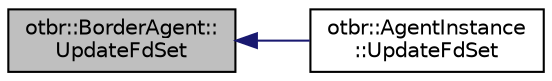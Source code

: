 digraph "otbr::BorderAgent::UpdateFdSet"
{
  edge [fontname="Helvetica",fontsize="10",labelfontname="Helvetica",labelfontsize="10"];
  node [fontname="Helvetica",fontsize="10",shape=record];
  rankdir="LR";
  Node8 [label="otbr::BorderAgent::\lUpdateFdSet",height=0.2,width=0.4,color="black", fillcolor="grey75", style="filled", fontcolor="black"];
  Node8 -> Node9 [dir="back",color="midnightblue",fontsize="10",style="solid",fontname="Helvetica"];
  Node9 [label="otbr::AgentInstance\l::UpdateFdSet",height=0.2,width=0.4,color="black", fillcolor="white", style="filled",URL="$d3/d79/classotbr_1_1AgentInstance.html#a219096bcc219d65be95537bd2a792695",tooltip="This method updates the file descriptor sets and timeout for mainloop. "];
}
